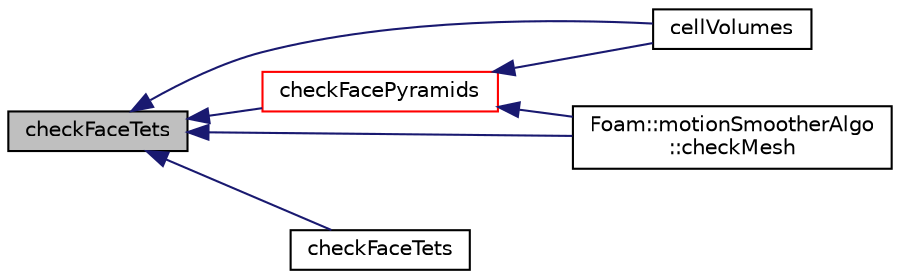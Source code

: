 digraph "checkFaceTets"
{
  bgcolor="transparent";
  edge [fontname="Helvetica",fontsize="10",labelfontname="Helvetica",labelfontsize="10"];
  node [fontname="Helvetica",fontsize="10",shape=record];
  rankdir="LR";
  Node1 [label="checkFaceTets",height=0.2,width=0.4,color="black", fillcolor="grey75", style="filled", fontcolor="black"];
  Node1 -> Node2 [dir="back",color="midnightblue",fontsize="10",style="solid",fontname="Helvetica"];
  Node2 [label="cellVolumes",height=0.2,width=0.4,color="black",URL="$a01959.html#a40e07e1b8fd6e3181df1f67a89f962a4"];
  Node1 -> Node3 [dir="back",color="midnightblue",fontsize="10",style="solid",fontname="Helvetica"];
  Node3 [label="checkFacePyramids",height=0.2,width=0.4,color="red",URL="$a01959.html#a185c3013142ff3facc41b31d9beef53a",tooltip="See primitiveMesh. "];
  Node3 -> Node2 [dir="back",color="midnightblue",fontsize="10",style="solid",fontname="Helvetica"];
  Node3 -> Node4 [dir="back",color="midnightblue",fontsize="10",style="solid",fontname="Helvetica"];
  Node4 [label="Foam::motionSmootherAlgo\l::checkMesh",height=0.2,width=0.4,color="black",URL="$a01565.html#aa9f61ed4ec6238efaec747b27fa0143c",tooltip="Check part of mesh including baffles with mesh settings in dict. "];
  Node1 -> Node5 [dir="back",color="midnightblue",fontsize="10",style="solid",fontname="Helvetica"];
  Node5 [label="checkFaceTets",height=0.2,width=0.4,color="black",URL="$a01959.html#aa36f909b514c5aacb5180fc3b841cd2f"];
  Node1 -> Node4 [dir="back",color="midnightblue",fontsize="10",style="solid",fontname="Helvetica"];
}
